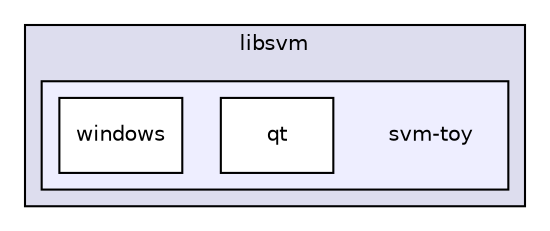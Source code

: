 digraph "libsvm/svm-toy" {
  compound=true
  node [ fontsize="10", fontname="Helvetica"];
  edge [ labelfontsize="10", labelfontname="Helvetica"];
  subgraph clusterdir_c08c9061cc7872941f9641f7df432896 {
    graph [ bgcolor="#ddddee", pencolor="black", label="libsvm" fontname="Helvetica", fontsize="10", URL="dir_c08c9061cc7872941f9641f7df432896.html"]
  subgraph clusterdir_10c80797785219e6c6560469a61bb950 {
    graph [ bgcolor="#eeeeff", pencolor="black", label="" URL="dir_10c80797785219e6c6560469a61bb950.html"];
    dir_10c80797785219e6c6560469a61bb950 [shape=plaintext label="svm-toy"];
    dir_c22da0207eaf8572e89e8730f3c78eee [shape=box label="qt" color="black" fillcolor="white" style="filled" URL="dir_c22da0207eaf8572e89e8730f3c78eee.html"];
    dir_6322c6620948e63c97a9eabd520d2cd9 [shape=box label="windows" color="black" fillcolor="white" style="filled" URL="dir_6322c6620948e63c97a9eabd520d2cd9.html"];
  }
  }
}

